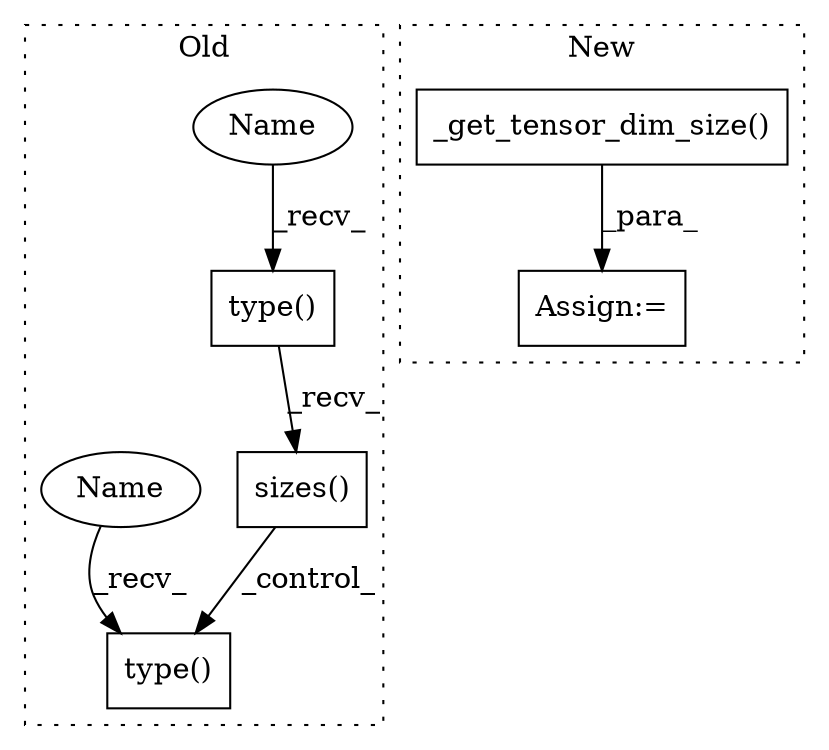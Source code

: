 digraph G {
subgraph cluster0 {
1 [label="type()" a="75" s="9296" l="14" shape="box"];
3 [label="type()" a="75" s="9497" l="14" shape="box"];
4 [label="sizes()" a="75" s="9296" l="22" shape="box"];
6 [label="Name" a="87" s="9296" l="7" shape="ellipse"];
7 [label="Name" a="87" s="9497" l="7" shape="ellipse"];
label = "Old";
style="dotted";
}
subgraph cluster1 {
2 [label="_get_tensor_dim_size()" a="75" s="9309,9349" l="30,1" shape="box"];
5 [label="Assign:=" a="68" s="9306" l="3" shape="box"];
label = "New";
style="dotted";
}
1 -> 4 [label="_recv_"];
2 -> 5 [label="_para_"];
4 -> 3 [label="_control_"];
6 -> 1 [label="_recv_"];
7 -> 3 [label="_recv_"];
}